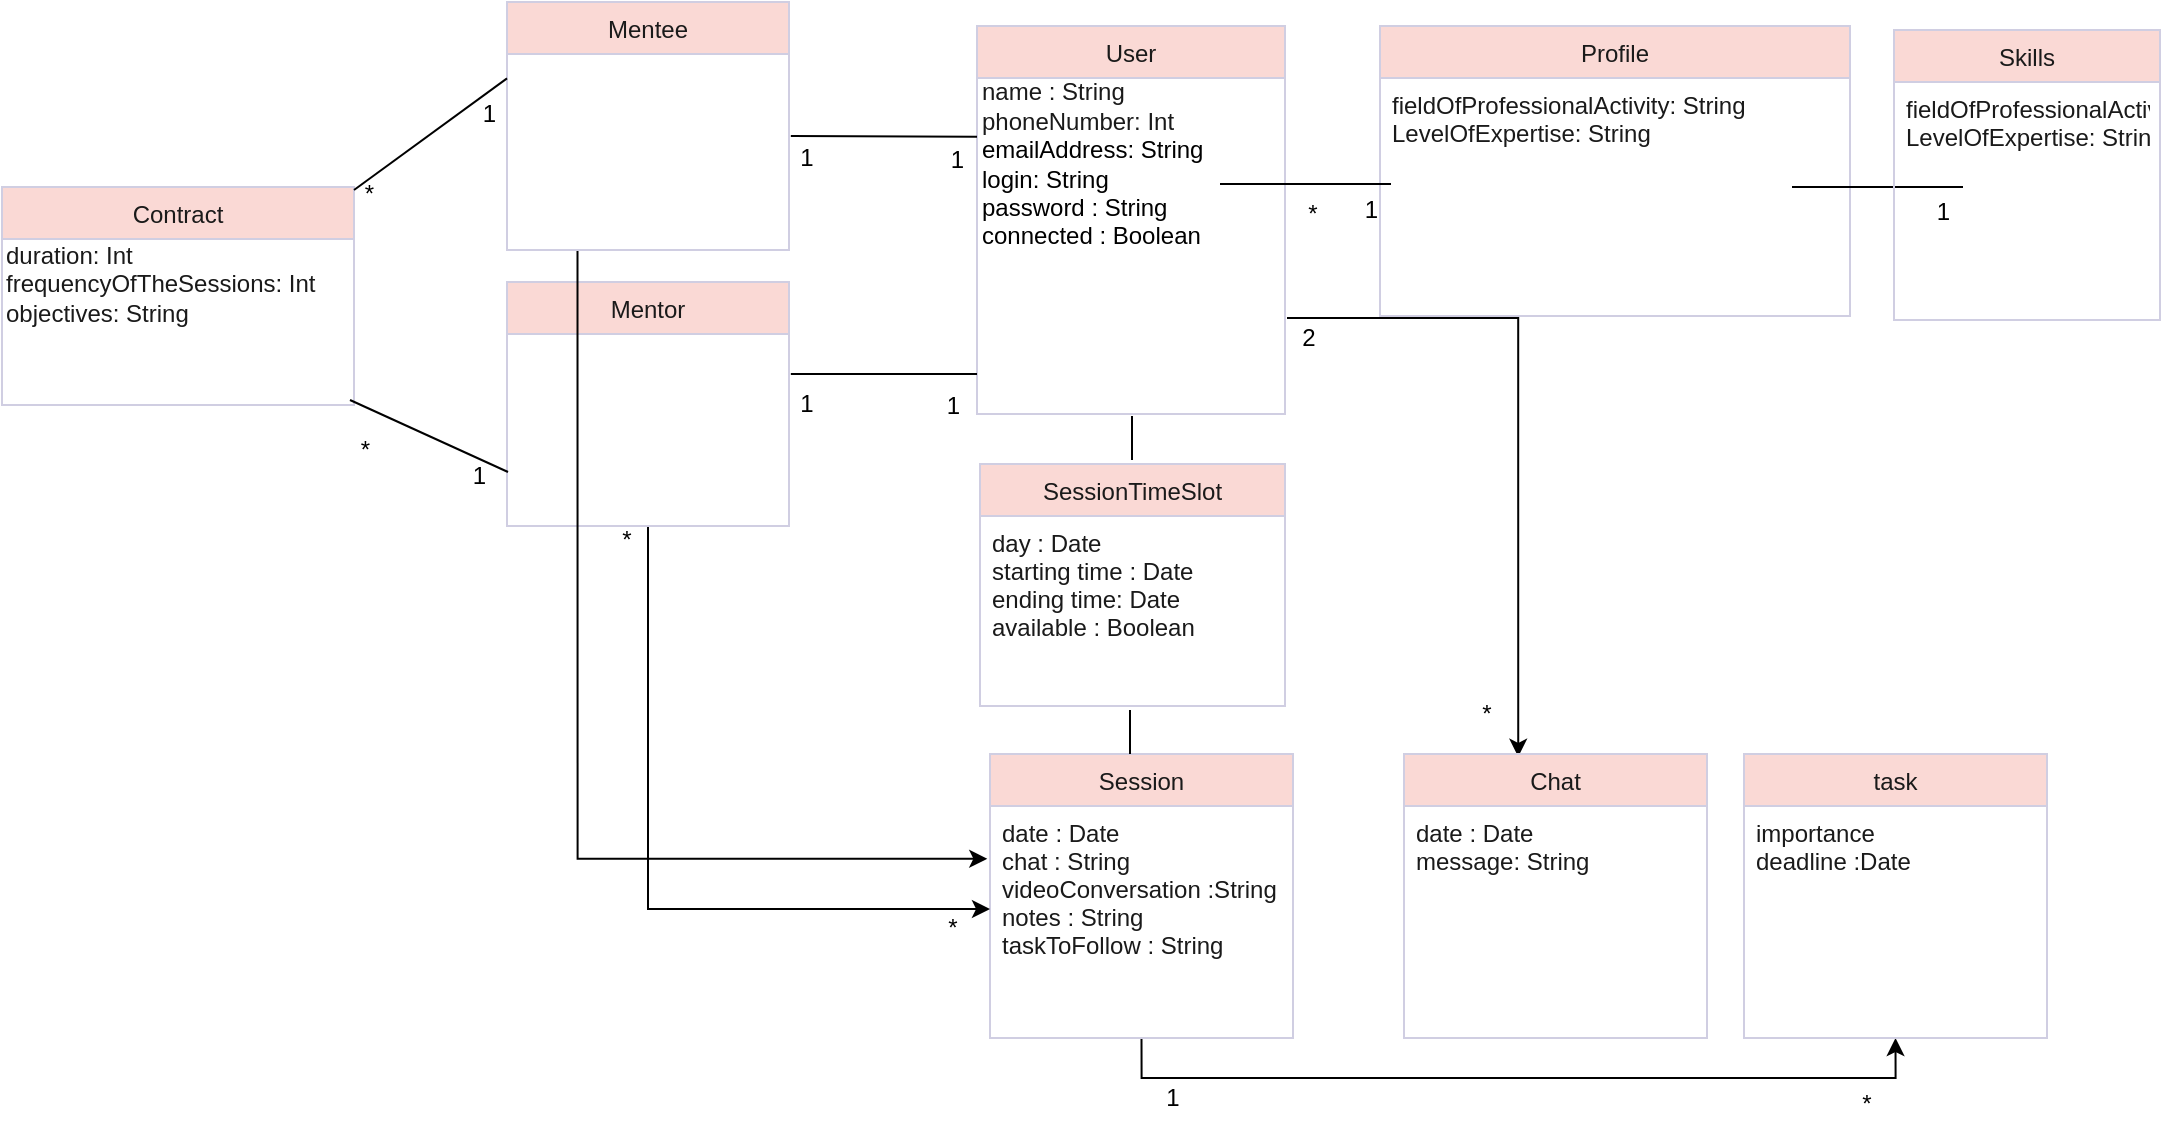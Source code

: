 <mxfile version="14.4.2" type="github">
  <diagram id="C5RBs43oDa-KdzZeNtuy" name="Page-1">
    <mxGraphModel dx="1248" dy="2331" grid="0" gridSize="10" guides="1" tooltips="1" connect="1" arrows="1" fold="1" page="1" pageScale="1" pageWidth="1169" pageHeight="827" background="none" math="0" shadow="0">
      <root>
        <mxCell id="WIyWlLk6GJQsqaUBKTNV-0" />
        <mxCell id="WIyWlLk6GJQsqaUBKTNV-1" parent="WIyWlLk6GJQsqaUBKTNV-0" />
        <mxCell id="Q_flQfqxZ9vED3J9GzEq-14" style="edgeStyle=orthogonalEdgeStyle;rounded=0;orthogonalLoop=1;jettySize=auto;html=1;exitX=1;exitY=0.75;exitDx=0;exitDy=0;entryX=0.377;entryY=0.01;entryDx=0;entryDy=0;entryPerimeter=0;" edge="1" parent="WIyWlLk6GJQsqaUBKTNV-1" source="zkfFHV4jXpPFQw0GAbJ--0" target="Q_flQfqxZ9vED3J9GzEq-4">
          <mxGeometry relative="1" as="geometry" />
        </mxCell>
        <mxCell id="zkfFHV4jXpPFQw0GAbJ--0" value="User" style="swimlane;fontStyle=0;align=center;verticalAlign=top;childLayout=stackLayout;horizontal=1;startSize=26;horizontalStack=0;resizeParent=1;resizeLast=0;collapsible=1;marginBottom=0;rounded=0;shadow=0;strokeWidth=1;fillColor=#FAD9D5;strokeColor=#D0CEE2;fontColor=#1A1A1A;perimeterSpacing=1;" parent="WIyWlLk6GJQsqaUBKTNV-1" vertex="1">
          <mxGeometry x="576.5" y="-1604" width="154" height="194" as="geometry">
            <mxRectangle x="230" y="140" width="160" height="26" as="alternateBounds" />
          </mxGeometry>
        </mxCell>
        <mxCell id="AnfF-M3w__2afX3o7AXB-13" value="&lt;span style=&quot;color: rgb(26 , 26 , 26)&quot;&gt;name : String&lt;br&gt;&lt;/span&gt;&lt;span style=&quot;color: rgb(26 , 26 , 26)&quot;&gt;phoneNumber: Int&lt;br&gt;&lt;/span&gt;emailAddress: String&lt;br&gt;&lt;div style=&quot;padding: 0px ; margin: 0px&quot;&gt;&lt;span&gt;login: String&lt;/span&gt;&lt;/div&gt;&lt;div style=&quot;padding: 0px ; margin: 0px&quot;&gt;&lt;span&gt;password : String&lt;/span&gt;&lt;/div&gt;&lt;div style=&quot;padding: 0px ; margin: 0px&quot;&gt;&lt;span&gt;connected : Boolean&lt;/span&gt;&lt;/div&gt;&lt;p&gt;&lt;/p&gt;" style="text;html=1;align=left;verticalAlign=middle;resizable=0;points=[];autosize=1;" parent="zkfFHV4jXpPFQw0GAbJ--0" vertex="1">
          <mxGeometry y="26" width="154" height="98" as="geometry" />
        </mxCell>
        <mxCell id="Q_flQfqxZ9vED3J9GzEq-10" style="edgeStyle=orthogonalEdgeStyle;rounded=0;orthogonalLoop=1;jettySize=auto;html=1;exitX=0.5;exitY=1;exitDx=0;exitDy=0;entryX=0.5;entryY=1;entryDx=0;entryDy=0;" edge="1" parent="WIyWlLk6GJQsqaUBKTNV-1" source="zkfFHV4jXpPFQw0GAbJ--6" target="Q_flQfqxZ9vED3J9GzEq-7">
          <mxGeometry relative="1" as="geometry" />
        </mxCell>
        <mxCell id="zkfFHV4jXpPFQw0GAbJ--6" value="Session" style="swimlane;fontStyle=0;align=center;verticalAlign=top;childLayout=stackLayout;horizontal=1;startSize=26;horizontalStack=0;resizeParent=1;resizeLast=0;collapsible=1;marginBottom=0;rounded=0;shadow=0;strokeWidth=1;fillColor=#FAD9D5;strokeColor=#D0CEE2;fontColor=#1A1A1A;" parent="WIyWlLk6GJQsqaUBKTNV-1" vertex="1">
          <mxGeometry x="583" y="-1240" width="151.5" height="142" as="geometry">
            <mxRectangle x="130" y="380" width="160" height="26" as="alternateBounds" />
          </mxGeometry>
        </mxCell>
        <mxCell id="iasEgWI5h-zd5aUJ1qRH-27" style="edgeStyle=orthogonalEdgeStyle;curved=0;rounded=1;sketch=0;orthogonalLoop=1;jettySize=auto;html=1;exitX=1;exitY=0.5;exitDx=0;exitDy=0;dashed=1;strokeColor=#09555B;fontColor=#1A1A1A;entryX=1;entryY=0.5;entryDx=0;entryDy=0;" parent="zkfFHV4jXpPFQw0GAbJ--6" edge="1">
          <mxGeometry relative="1" as="geometry">
            <mxPoint x="176.5" y="-292.5" as="targetPoint" />
            <mxPoint x="176.5" y="-292.5" as="sourcePoint" />
          </mxGeometry>
        </mxCell>
        <mxCell id="zkfFHV4jXpPFQw0GAbJ--8" value="date : Date&#xa;chat : String&#xa;videoConversation :String &#xa;notes : String&#xa;taskToFollow : String" style="text;align=left;verticalAlign=top;spacingLeft=4;spacingRight=4;overflow=hidden;rotatable=0;points=[[0,0.5],[1,0.5]];portConstraint=eastwest;rounded=0;shadow=0;html=0;fontColor=#1A1A1A;" parent="zkfFHV4jXpPFQw0GAbJ--6" vertex="1">
          <mxGeometry y="26" width="151.5" height="103" as="geometry" />
        </mxCell>
        <mxCell id="zkfFHV4jXpPFQw0GAbJ--13" value="Profile" style="swimlane;fontStyle=0;align=center;verticalAlign=top;childLayout=stackLayout;horizontal=1;startSize=26;horizontalStack=0;resizeParent=1;resizeLast=0;collapsible=1;marginBottom=0;rounded=0;shadow=0;strokeWidth=1;fillColor=#FAD9D5;strokeColor=#D0CEE2;fontColor=#1A1A1A;" parent="WIyWlLk6GJQsqaUBKTNV-1" vertex="1">
          <mxGeometry x="778" y="-1604" width="235" height="145" as="geometry">
            <mxRectangle x="340" y="380" width="170" height="26" as="alternateBounds" />
          </mxGeometry>
        </mxCell>
        <mxCell id="zkfFHV4jXpPFQw0GAbJ--14" value="fieldOfProfessionalActivity: String&#xa;LevelOfExpertise: String&#xa;&#xa; " style="text;align=left;verticalAlign=top;spacingLeft=4;spacingRight=4;overflow=hidden;rotatable=0;points=[[0,0.5],[1,0.5]];portConstraint=eastwest;fontColor=#1A1A1A;" parent="zkfFHV4jXpPFQw0GAbJ--13" vertex="1">
          <mxGeometry y="26" width="235" height="78" as="geometry" />
        </mxCell>
        <mxCell id="Q_flQfqxZ9vED3J9GzEq-24" value="" style="endArrow=none;html=1;rounded=0;strokeColor=#000000;" edge="1" parent="zkfFHV4jXpPFQw0GAbJ--13">
          <mxGeometry relative="1" as="geometry">
            <mxPoint x="206" y="80.5" as="sourcePoint" />
            <mxPoint x="291.5" y="80.5" as="targetPoint" />
          </mxGeometry>
        </mxCell>
        <mxCell id="Q_flQfqxZ9vED3J9GzEq-25" value="1" style="resizable=0;html=1;align=right;verticalAlign=bottom;" connectable="0" vertex="1" parent="Q_flQfqxZ9vED3J9GzEq-24">
          <mxGeometry x="1" relative="1" as="geometry">
            <mxPoint x="-6.5" y="21" as="offset" />
          </mxGeometry>
        </mxCell>
        <mxCell id="zkfFHV4jXpPFQw0GAbJ--17" value="Contract" style="swimlane;fontStyle=0;align=center;verticalAlign=top;childLayout=stackLayout;horizontal=1;startSize=26;horizontalStack=0;resizeParent=1;resizeLast=0;collapsible=1;marginBottom=0;rounded=0;shadow=0;strokeWidth=1;fillColor=#FAD9D5;strokeColor=#D0CEE2;fontColor=#1A1A1A;" parent="WIyWlLk6GJQsqaUBKTNV-1" vertex="1">
          <mxGeometry x="89" y="-1523.5" width="176" height="109" as="geometry">
            <mxRectangle x="270" y="220" width="160" height="26" as="alternateBounds" />
          </mxGeometry>
        </mxCell>
        <mxCell id="EejjtPwQlQWwgJTkdmp0-24" value="duration: Int&lt;br&gt;frequencyOfTheSessions: Int&lt;br&gt;objectives: String" style="text;html=1;align=left;verticalAlign=middle;resizable=0;points=[];autosize=1;fontColor=#1A1A1A;" parent="zkfFHV4jXpPFQw0GAbJ--17" vertex="1">
          <mxGeometry y="26" width="176" height="45" as="geometry" />
        </mxCell>
        <mxCell id="6Gsl42CNQXsL94lYynWq-3" value="SessionTimeSlot" style="swimlane;fontStyle=0;align=center;verticalAlign=top;childLayout=stackLayout;horizontal=1;startSize=26;horizontalStack=0;resizeParent=1;resizeLast=0;collapsible=1;marginBottom=0;rounded=0;shadow=0;strokeWidth=1;fillColor=#FAD9D5;strokeColor=#D0CEE2;fontColor=#1A1A1A;" parent="WIyWlLk6GJQsqaUBKTNV-1" vertex="1">
          <mxGeometry x="578" y="-1385" width="152.5" height="121" as="geometry">
            <mxRectangle x="340" y="380" width="170" height="26" as="alternateBounds" />
          </mxGeometry>
        </mxCell>
        <mxCell id="6Gsl42CNQXsL94lYynWq-4" value="day : Date&#xa;starting time : Date&#xa;ending time: Date&#xa;available : Boolean&#xa;" style="text;align=left;verticalAlign=top;spacingLeft=4;spacingRight=4;overflow=hidden;rotatable=0;points=[[0,0.5],[1,0.5]];portConstraint=eastwest;fontColor=#1A1A1A;" parent="6Gsl42CNQXsL94lYynWq-3" vertex="1">
          <mxGeometry y="26" width="152.5" height="95" as="geometry" />
        </mxCell>
        <mxCell id="Q_flQfqxZ9vED3J9GzEq-2" style="edgeStyle=orthogonalEdgeStyle;rounded=0;orthogonalLoop=1;jettySize=auto;html=1;exitX=0.5;exitY=1;exitDx=0;exitDy=0;" edge="1" parent="WIyWlLk6GJQsqaUBKTNV-1" source="EejjtPwQlQWwgJTkdmp0-0" target="zkfFHV4jXpPFQw0GAbJ--8">
          <mxGeometry relative="1" as="geometry" />
        </mxCell>
        <mxCell id="EejjtPwQlQWwgJTkdmp0-0" value="Mentor" style="swimlane;fontStyle=0;align=center;verticalAlign=top;childLayout=stackLayout;horizontal=1;startSize=26;horizontalStack=0;resizeParent=1;resizeLast=0;collapsible=1;marginBottom=0;rounded=0;shadow=0;strokeWidth=1;fillColor=#FAD9D5;strokeColor=#D0CEE2;fontColor=#1A1A1A;" parent="WIyWlLk6GJQsqaUBKTNV-1" vertex="1">
          <mxGeometry x="341.5" y="-1476" width="141" height="122" as="geometry">
            <mxRectangle x="230" y="140" width="160" height="26" as="alternateBounds" />
          </mxGeometry>
        </mxCell>
        <mxCell id="Q_flQfqxZ9vED3J9GzEq-3" style="edgeStyle=orthogonalEdgeStyle;rounded=0;orthogonalLoop=1;jettySize=auto;html=1;exitX=0.25;exitY=1;exitDx=0;exitDy=0;entryX=-0.009;entryY=0.256;entryDx=0;entryDy=0;entryPerimeter=0;" edge="1" parent="WIyWlLk6GJQsqaUBKTNV-1" source="EejjtPwQlQWwgJTkdmp0-6" target="zkfFHV4jXpPFQw0GAbJ--8">
          <mxGeometry relative="1" as="geometry" />
        </mxCell>
        <mxCell id="EejjtPwQlQWwgJTkdmp0-6" value="Mentee" style="swimlane;fontStyle=0;align=center;verticalAlign=top;childLayout=stackLayout;horizontal=1;startSize=26;horizontalStack=0;resizeParent=1;resizeLast=0;collapsible=1;marginBottom=0;rounded=0;shadow=0;strokeWidth=1;fillColor=#FAD9D5;strokeColor=#D0CEE2;fontColor=#1A1A1A;" parent="WIyWlLk6GJQsqaUBKTNV-1" vertex="1">
          <mxGeometry x="341.5" y="-1616" width="141" height="124" as="geometry">
            <mxRectangle x="230" y="140" width="160" height="26" as="alternateBounds" />
          </mxGeometry>
        </mxCell>
        <mxCell id="BDFnZYUjpFA3TImfayYs-3" value="" style="endArrow=none;html=1;rounded=0;strokeColor=#000000;" parent="EejjtPwQlQWwgJTkdmp0-6" edge="1">
          <mxGeometry relative="1" as="geometry">
            <mxPoint x="-76.5" y="94" as="sourcePoint" />
            <mxPoint y="38.19" as="targetPoint" />
          </mxGeometry>
        </mxCell>
        <mxCell id="AnfF-M3w__2afX3o7AXB-26" value="" style="endArrow=none;html=1;rounded=0;strokeColor=#000000;" parent="WIyWlLk6GJQsqaUBKTNV-1" edge="1">
          <mxGeometry relative="1" as="geometry">
            <mxPoint x="698" y="-1525" as="sourcePoint" />
            <mxPoint x="783.5" y="-1525" as="targetPoint" />
          </mxGeometry>
        </mxCell>
        <mxCell id="AnfF-M3w__2afX3o7AXB-27" value="1" style="resizable=0;html=1;align=right;verticalAlign=bottom;" parent="AnfF-M3w__2afX3o7AXB-26" connectable="0" vertex="1">
          <mxGeometry x="1" relative="1" as="geometry">
            <mxPoint x="-6.5" y="21" as="offset" />
          </mxGeometry>
        </mxCell>
        <mxCell id="AnfF-M3w__2afX3o7AXB-28" value="*" style="text;html=1;align=center;verticalAlign=middle;resizable=0;points=[];autosize=1;" parent="WIyWlLk6GJQsqaUBKTNV-1" vertex="1">
          <mxGeometry x="736.5" y="-1519" width="15" height="18" as="geometry" />
        </mxCell>
        <mxCell id="AnfF-M3w__2afX3o7AXB-29" value="" style="endArrow=none;html=1;rounded=0;strokeColor=#000000;entryX=-0.006;entryY=0.146;entryDx=0;entryDy=0;entryPerimeter=0;" parent="WIyWlLk6GJQsqaUBKTNV-1" edge="1">
          <mxGeometry relative="1" as="geometry">
            <mxPoint x="483.42" y="-1549" as="sourcePoint" />
            <mxPoint x="576.496" y="-1548.62" as="targetPoint" />
          </mxGeometry>
        </mxCell>
        <mxCell id="AnfF-M3w__2afX3o7AXB-30" value="1" style="resizable=0;html=1;align=right;verticalAlign=bottom;" parent="AnfF-M3w__2afX3o7AXB-29" connectable="0" vertex="1">
          <mxGeometry x="1" relative="1" as="geometry">
            <mxPoint x="-6" y="20.62" as="offset" />
          </mxGeometry>
        </mxCell>
        <mxCell id="AnfF-M3w__2afX3o7AXB-31" value="1" style="text;html=1;align=center;verticalAlign=middle;resizable=0;points=[];autosize=1;" parent="WIyWlLk6GJQsqaUBKTNV-1" vertex="1">
          <mxGeometry x="482.5" y="-1547" width="16" height="18" as="geometry" />
        </mxCell>
        <mxCell id="AnfF-M3w__2afX3o7AXB-33" value="" style="endArrow=none;html=1;rounded=0;strokeColor=#000000;" parent="WIyWlLk6GJQsqaUBKTNV-1" edge="1">
          <mxGeometry relative="1" as="geometry">
            <mxPoint x="483.42" y="-1430" as="sourcePoint" />
            <mxPoint x="576.5" y="-1430" as="targetPoint" />
          </mxGeometry>
        </mxCell>
        <mxCell id="AnfF-M3w__2afX3o7AXB-34" value="1" style="resizable=0;html=1;align=right;verticalAlign=bottom;" parent="AnfF-M3w__2afX3o7AXB-33" connectable="0" vertex="1">
          <mxGeometry x="1" relative="1" as="geometry">
            <mxPoint x="-7.92" y="24" as="offset" />
          </mxGeometry>
        </mxCell>
        <mxCell id="AnfF-M3w__2afX3o7AXB-35" value="1" style="text;html=1;align=center;verticalAlign=middle;resizable=0;points=[];autosize=1;" parent="WIyWlLk6GJQsqaUBKTNV-1" vertex="1">
          <mxGeometry x="482.5" y="-1424" width="16" height="18" as="geometry" />
        </mxCell>
        <mxCell id="BDFnZYUjpFA3TImfayYs-7" value="1" style="resizable=0;html=1;align=right;verticalAlign=bottom;" parent="WIyWlLk6GJQsqaUBKTNV-1" connectable="0" vertex="1">
          <mxGeometry x="332" y="-1559" as="geometry">
            <mxPoint x="4" y="7" as="offset" />
          </mxGeometry>
        </mxCell>
        <mxCell id="BDFnZYUjpFA3TImfayYs-8" value="*" style="resizable=0;html=1;align=right;verticalAlign=bottom;" parent="WIyWlLk6GJQsqaUBKTNV-1" connectable="0" vertex="1">
          <mxGeometry x="815" y="-1469" as="geometry">
            <mxPoint x="-540" y="-43" as="offset" />
          </mxGeometry>
        </mxCell>
        <mxCell id="BDFnZYUjpFA3TImfayYs-9" value="1" style="resizable=0;html=1;align=right;verticalAlign=bottom;" parent="WIyWlLk6GJQsqaUBKTNV-1" connectable="0" vertex="1">
          <mxGeometry x="840" y="-1487" as="geometry">
            <mxPoint x="-509" y="116" as="offset" />
          </mxGeometry>
        </mxCell>
        <mxCell id="BDFnZYUjpFA3TImfayYs-10" value="*" style="resizable=0;html=1;align=right;verticalAlign=bottom;" parent="WIyWlLk6GJQsqaUBKTNV-1" connectable="0" vertex="1">
          <mxGeometry x="268" y="-1392" as="geometry">
            <mxPoint x="5" y="8" as="offset" />
          </mxGeometry>
        </mxCell>
        <mxCell id="BDFnZYUjpFA3TImfayYs-12" value="" style="endArrow=none;html=1;rounded=0;strokeColor=#000000;" parent="WIyWlLk6GJQsqaUBKTNV-1" edge="1">
          <mxGeometry relative="1" as="geometry">
            <mxPoint x="653" y="-1262" as="sourcePoint" />
            <mxPoint x="653" y="-1240" as="targetPoint" />
          </mxGeometry>
        </mxCell>
        <mxCell id="BDFnZYUjpFA3TImfayYs-14" value="" style="endArrow=none;html=1;rounded=0;strokeColor=#000000;" parent="WIyWlLk6GJQsqaUBKTNV-1" edge="1">
          <mxGeometry relative="1" as="geometry">
            <mxPoint x="654" y="-1409" as="sourcePoint" />
            <mxPoint x="654" y="-1387" as="targetPoint" />
          </mxGeometry>
        </mxCell>
        <mxCell id="BDFnZYUjpFA3TImfayYs-5" value="" style="endArrow=none;html=1;rounded=0;strokeColor=#000000;" parent="WIyWlLk6GJQsqaUBKTNV-1" edge="1">
          <mxGeometry relative="1" as="geometry">
            <mxPoint x="263" y="-1417" as="sourcePoint" />
            <mxPoint x="342" y="-1381" as="targetPoint" />
          </mxGeometry>
        </mxCell>
        <mxCell id="Q_flQfqxZ9vED3J9GzEq-4" value="Chat" style="swimlane;fontStyle=0;align=center;verticalAlign=top;childLayout=stackLayout;horizontal=1;startSize=26;horizontalStack=0;resizeParent=1;resizeLast=0;collapsible=1;marginBottom=0;rounded=0;shadow=0;strokeWidth=1;fillColor=#FAD9D5;strokeColor=#D0CEE2;fontColor=#1A1A1A;" vertex="1" parent="WIyWlLk6GJQsqaUBKTNV-1">
          <mxGeometry x="790" y="-1240" width="151.5" height="142" as="geometry">
            <mxRectangle x="130" y="380" width="160" height="26" as="alternateBounds" />
          </mxGeometry>
        </mxCell>
        <mxCell id="Q_flQfqxZ9vED3J9GzEq-5" style="edgeStyle=orthogonalEdgeStyle;curved=0;rounded=1;sketch=0;orthogonalLoop=1;jettySize=auto;html=1;exitX=1;exitY=0.5;exitDx=0;exitDy=0;dashed=1;strokeColor=#09555B;fontColor=#1A1A1A;entryX=1;entryY=0.5;entryDx=0;entryDy=0;" edge="1" parent="Q_flQfqxZ9vED3J9GzEq-4">
          <mxGeometry relative="1" as="geometry">
            <mxPoint x="176.5" y="-292.5" as="targetPoint" />
            <mxPoint x="176.5" y="-292.5" as="sourcePoint" />
          </mxGeometry>
        </mxCell>
        <mxCell id="Q_flQfqxZ9vED3J9GzEq-6" value="date : Date&#xa;message: String&#xa;" style="text;align=left;verticalAlign=top;spacingLeft=4;spacingRight=4;overflow=hidden;rotatable=0;points=[[0,0.5],[1,0.5]];portConstraint=eastwest;rounded=0;shadow=0;html=0;fontColor=#1A1A1A;" vertex="1" parent="Q_flQfqxZ9vED3J9GzEq-4">
          <mxGeometry y="26" width="151.5" height="103" as="geometry" />
        </mxCell>
        <mxCell id="Q_flQfqxZ9vED3J9GzEq-7" value="task" style="swimlane;fontStyle=0;align=center;verticalAlign=top;childLayout=stackLayout;horizontal=1;startSize=26;horizontalStack=0;resizeParent=1;resizeLast=0;collapsible=1;marginBottom=0;rounded=0;shadow=0;strokeWidth=1;fillColor=#FAD9D5;strokeColor=#D0CEE2;fontColor=#1A1A1A;" vertex="1" parent="WIyWlLk6GJQsqaUBKTNV-1">
          <mxGeometry x="960" y="-1240" width="151.5" height="142" as="geometry">
            <mxRectangle x="130" y="380" width="160" height="26" as="alternateBounds" />
          </mxGeometry>
        </mxCell>
        <mxCell id="Q_flQfqxZ9vED3J9GzEq-8" style="edgeStyle=orthogonalEdgeStyle;curved=0;rounded=1;sketch=0;orthogonalLoop=1;jettySize=auto;html=1;exitX=1;exitY=0.5;exitDx=0;exitDy=0;dashed=1;strokeColor=#09555B;fontColor=#1A1A1A;entryX=1;entryY=0.5;entryDx=0;entryDy=0;" edge="1" parent="Q_flQfqxZ9vED3J9GzEq-7">
          <mxGeometry relative="1" as="geometry">
            <mxPoint x="176.5" y="-292.5" as="targetPoint" />
            <mxPoint x="176.5" y="-292.5" as="sourcePoint" />
          </mxGeometry>
        </mxCell>
        <mxCell id="Q_flQfqxZ9vED3J9GzEq-9" value="importance&#xa;deadline :Date&#xa;" style="text;align=left;verticalAlign=top;spacingLeft=4;spacingRight=4;overflow=hidden;rotatable=0;points=[[0,0.5],[1,0.5]];portConstraint=eastwest;rounded=0;shadow=0;html=0;fontColor=#1A1A1A;" vertex="1" parent="Q_flQfqxZ9vED3J9GzEq-7">
          <mxGeometry y="26" width="151.5" height="103" as="geometry" />
        </mxCell>
        <mxCell id="Q_flQfqxZ9vED3J9GzEq-11" value="1" style="text;html=1;align=center;verticalAlign=middle;resizable=0;points=[];autosize=1;" vertex="1" parent="WIyWlLk6GJQsqaUBKTNV-1">
          <mxGeometry x="666" y="-1077" width="16" height="18" as="geometry" />
        </mxCell>
        <mxCell id="Q_flQfqxZ9vED3J9GzEq-12" value="*" style="text;html=1;align=center;verticalAlign=middle;resizable=0;points=[];autosize=1;" vertex="1" parent="WIyWlLk6GJQsqaUBKTNV-1">
          <mxGeometry x="1013" y="-1074" width="15" height="18" as="geometry" />
        </mxCell>
        <mxCell id="Q_flQfqxZ9vED3J9GzEq-15" value="2" style="text;html=1;align=center;verticalAlign=middle;resizable=0;points=[];autosize=1;" vertex="1" parent="WIyWlLk6GJQsqaUBKTNV-1">
          <mxGeometry x="734" y="-1457" width="16" height="18" as="geometry" />
        </mxCell>
        <mxCell id="Q_flQfqxZ9vED3J9GzEq-16" value="*" style="text;html=1;align=center;verticalAlign=middle;resizable=0;points=[];autosize=1;" vertex="1" parent="WIyWlLk6GJQsqaUBKTNV-1">
          <mxGeometry x="823" y="-1269" width="15" height="18" as="geometry" />
        </mxCell>
        <mxCell id="Q_flQfqxZ9vED3J9GzEq-17" value="*" style="text;html=1;align=center;verticalAlign=middle;resizable=0;points=[];autosize=1;" vertex="1" parent="WIyWlLk6GJQsqaUBKTNV-1">
          <mxGeometry x="556" y="-1162" width="15" height="18" as="geometry" />
        </mxCell>
        <mxCell id="Q_flQfqxZ9vED3J9GzEq-18" value="*" style="text;html=1;align=center;verticalAlign=middle;resizable=0;points=[];autosize=1;" vertex="1" parent="WIyWlLk6GJQsqaUBKTNV-1">
          <mxGeometry x="393" y="-1356" width="15" height="18" as="geometry" />
        </mxCell>
        <mxCell id="Q_flQfqxZ9vED3J9GzEq-19" value="Skills" style="swimlane;fontStyle=0;align=center;verticalAlign=top;childLayout=stackLayout;horizontal=1;startSize=26;horizontalStack=0;resizeParent=1;resizeLast=0;collapsible=1;marginBottom=0;rounded=0;shadow=0;strokeWidth=1;fillColor=#FAD9D5;strokeColor=#D0CEE2;fontColor=#1A1A1A;" vertex="1" parent="WIyWlLk6GJQsqaUBKTNV-1">
          <mxGeometry x="1035" y="-1602" width="133" height="145" as="geometry">
            <mxRectangle x="340" y="380" width="170" height="26" as="alternateBounds" />
          </mxGeometry>
        </mxCell>
        <mxCell id="Q_flQfqxZ9vED3J9GzEq-20" value="fieldOfProfessionalActivity: String&#xa;LevelOfExpertise: String&#xa;&#xa; " style="text;align=left;verticalAlign=top;spacingLeft=4;spacingRight=4;overflow=hidden;rotatable=0;points=[[0,0.5],[1,0.5]];portConstraint=eastwest;fontColor=#1A1A1A;" vertex="1" parent="Q_flQfqxZ9vED3J9GzEq-19">
          <mxGeometry y="26" width="133" height="78" as="geometry" />
        </mxCell>
      </root>
    </mxGraphModel>
  </diagram>
</mxfile>
